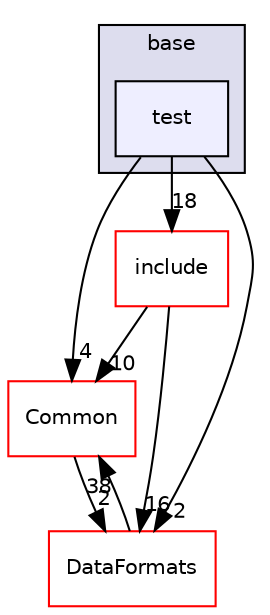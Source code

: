 digraph "/home/travis/build/AliceO2Group/AliceO2/Detectors/TPC/base/test" {
  bgcolor=transparent;
  compound=true
  node [ fontsize="10", fontname="Helvetica"];
  edge [ labelfontsize="10", labelfontname="Helvetica"];
  subgraph clusterdir_677b030cc750909e4cd27413873678d8 {
    graph [ bgcolor="#ddddee", pencolor="black", label="base" fontname="Helvetica", fontsize="10", URL="dir_677b030cc750909e4cd27413873678d8.html"]
  dir_1a7fbcdc62c8ea7270ef7614154c8eb7 [shape=box, label="test", style="filled", fillcolor="#eeeeff", pencolor="black", URL="dir_1a7fbcdc62c8ea7270ef7614154c8eb7.html"];
  }
  dir_4ab6b4cc6a7edbff49100e9123df213f [shape=box label="Common" color="red" URL="dir_4ab6b4cc6a7edbff49100e9123df213f.html"];
  dir_8878d5c3559bc3ebfb711a18a96e91b8 [shape=box label="include" color="red" URL="dir_8878d5c3559bc3ebfb711a18a96e91b8.html"];
  dir_2171f7ec022c5423887b07c69b2f5b48 [shape=box label="DataFormats" color="red" URL="dir_2171f7ec022c5423887b07c69b2f5b48.html"];
  dir_8878d5c3559bc3ebfb711a18a96e91b8->dir_4ab6b4cc6a7edbff49100e9123df213f [headlabel="10", labeldistance=1.5 headhref="dir_000061_000036.html"];
  dir_8878d5c3559bc3ebfb711a18a96e91b8->dir_2171f7ec022c5423887b07c69b2f5b48 [headlabel="16", labeldistance=1.5 headhref="dir_000061_000090.html"];
  dir_4ab6b4cc6a7edbff49100e9123df213f->dir_2171f7ec022c5423887b07c69b2f5b48 [headlabel="2", labeldistance=1.5 headhref="dir_000036_000090.html"];
  dir_1a7fbcdc62c8ea7270ef7614154c8eb7->dir_4ab6b4cc6a7edbff49100e9123df213f [headlabel="4", labeldistance=1.5 headhref="dir_000673_000036.html"];
  dir_1a7fbcdc62c8ea7270ef7614154c8eb7->dir_8878d5c3559bc3ebfb711a18a96e91b8 [headlabel="18", labeldistance=1.5 headhref="dir_000673_000061.html"];
  dir_1a7fbcdc62c8ea7270ef7614154c8eb7->dir_2171f7ec022c5423887b07c69b2f5b48 [headlabel="2", labeldistance=1.5 headhref="dir_000673_000090.html"];
  dir_2171f7ec022c5423887b07c69b2f5b48->dir_4ab6b4cc6a7edbff49100e9123df213f [headlabel="38", labeldistance=1.5 headhref="dir_000090_000036.html"];
}

